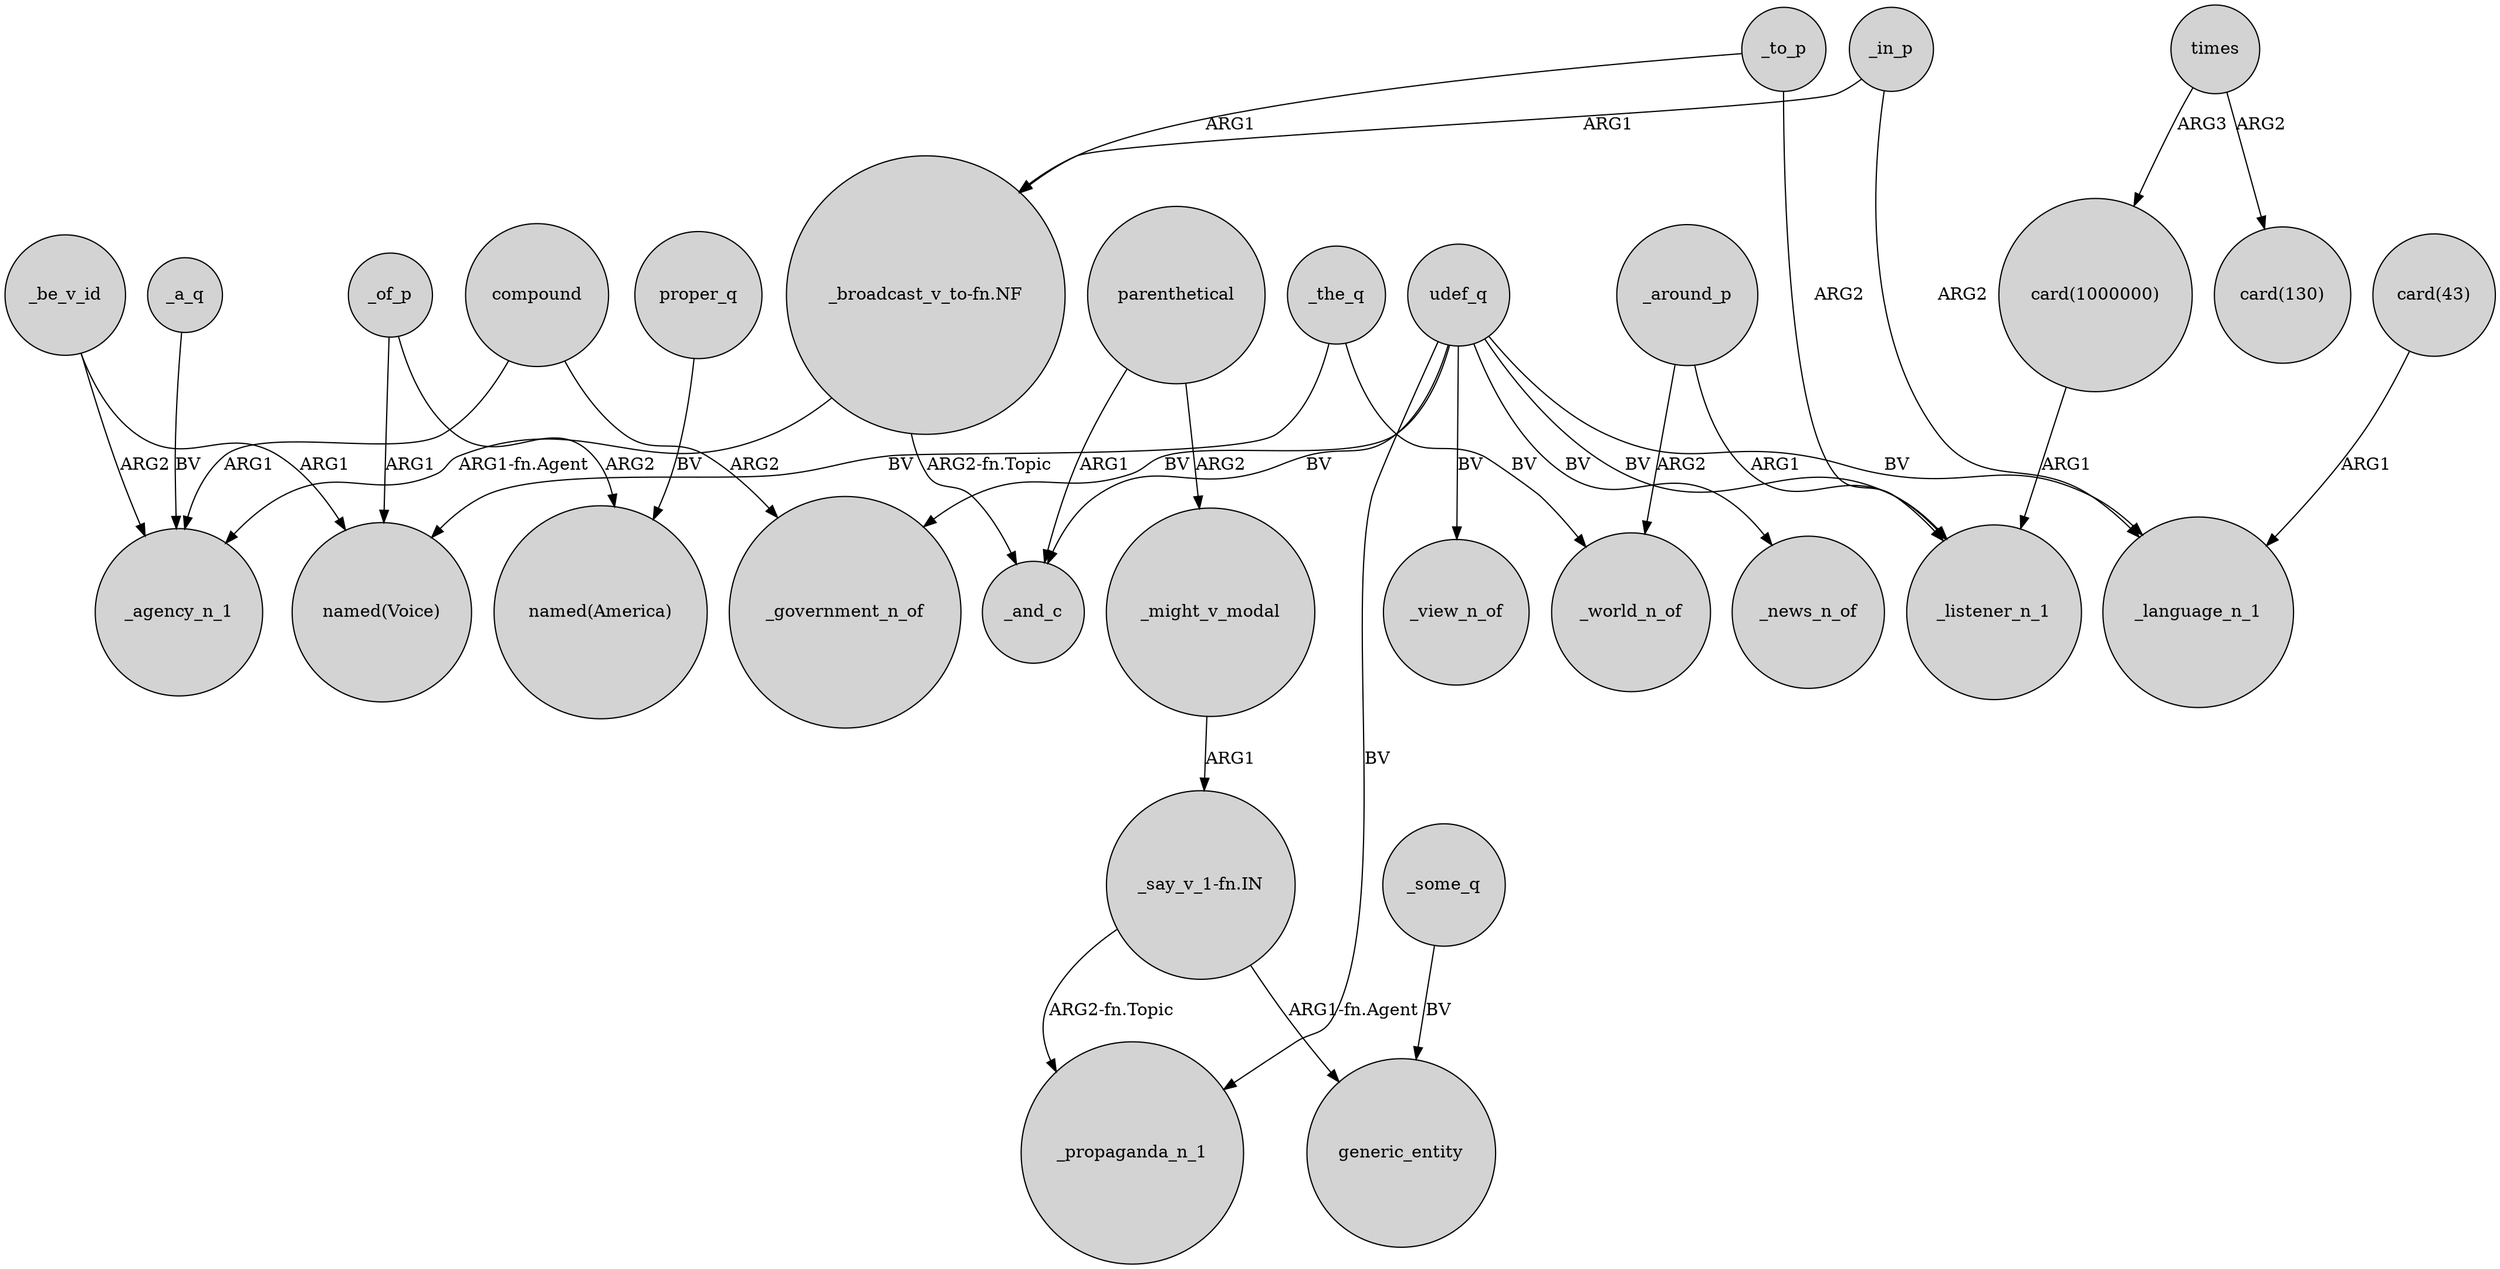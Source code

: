 digraph {
	node [shape=circle style=filled]
	udef_q -> _propaganda_n_1 [label=BV]
	_around_p -> _world_n_of [label=ARG2]
	compound -> _agency_n_1 [label=ARG1]
	"_say_v_1-fn.IN" -> _propaganda_n_1 [label="ARG2-fn.Topic"]
	_be_v_id -> _agency_n_1 [label=ARG2]
	parenthetical -> _and_c [label=ARG1]
	udef_q -> _listener_n_1 [label=BV]
	_to_p -> "_broadcast_v_to-fn.NF" [label=ARG1]
	compound -> _government_n_of [label=ARG2]
	udef_q -> _government_n_of [label=BV]
	"_broadcast_v_to-fn.NF" -> _and_c [label="ARG2-fn.Topic"]
	_around_p -> _listener_n_1 [label=ARG1]
	"card(1000000)" -> _listener_n_1 [label=ARG1]
	_in_p -> "_broadcast_v_to-fn.NF" [label=ARG1]
	_of_p -> "named(America)" [label=ARG2]
	udef_q -> _language_n_1 [label=BV]
	parenthetical -> _might_v_modal [label=ARG2]
	"card(43)" -> _language_n_1 [label=ARG1]
	times -> "card(1000000)" [label=ARG3]
	"_broadcast_v_to-fn.NF" -> _agency_n_1 [label="ARG1-fn.Agent"]
	_of_p -> "named(Voice)" [label=ARG1]
	_some_q -> generic_entity [label=BV]
	_a_q -> _agency_n_1 [label=BV]
	_in_p -> _language_n_1 [label=ARG2]
	udef_q -> _news_n_of [label=BV]
	"_say_v_1-fn.IN" -> generic_entity [label="ARG1-fn.Agent"]
	_be_v_id -> "named(Voice)" [label=ARG1]
	udef_q -> _and_c [label=BV]
	times -> "card(130)" [label=ARG2]
	udef_q -> _view_n_of [label=BV]
	_to_p -> _listener_n_1 [label=ARG2]
	_the_q -> _world_n_of [label=BV]
	proper_q -> "named(America)" [label=BV]
	_the_q -> "named(Voice)" [label=BV]
	_might_v_modal -> "_say_v_1-fn.IN" [label=ARG1]
}
